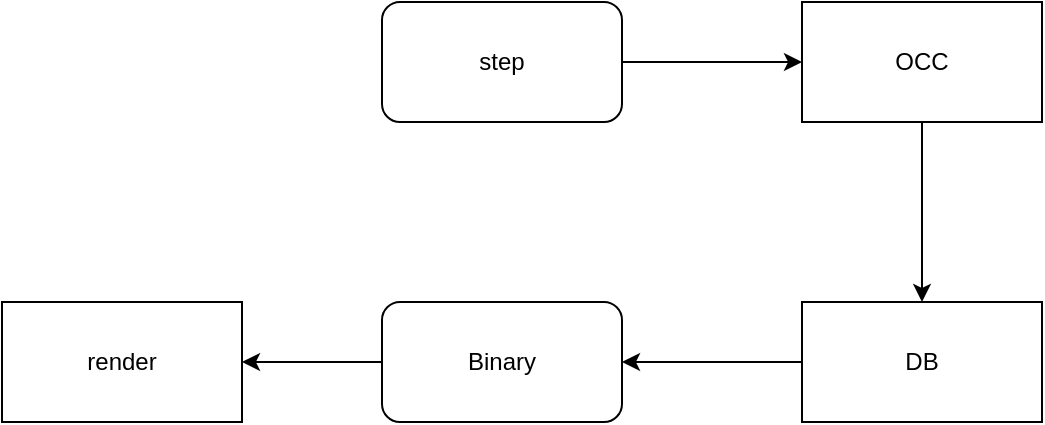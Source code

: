 <mxfile version="27.1.1">
  <diagram name="Page-1" id="bXTMawsEI31QVvh0f1B6">
    <mxGraphModel dx="768" dy="566" grid="1" gridSize="10" guides="1" tooltips="1" connect="1" arrows="1" fold="1" page="1" pageScale="1" pageWidth="827" pageHeight="1169" math="0" shadow="0">
      <root>
        <mxCell id="0" />
        <mxCell id="1" parent="0" />
        <mxCell id="PLeA3UiImlYLX6Z-o4D_-3" style="edgeStyle=orthogonalEdgeStyle;rounded=0;orthogonalLoop=1;jettySize=auto;html=1;exitX=1;exitY=0.5;exitDx=0;exitDy=0;entryX=0;entryY=0.5;entryDx=0;entryDy=0;" edge="1" parent="1" source="PLeA3UiImlYLX6Z-o4D_-1" target="PLeA3UiImlYLX6Z-o4D_-2">
          <mxGeometry relative="1" as="geometry" />
        </mxCell>
        <mxCell id="PLeA3UiImlYLX6Z-o4D_-1" value="step" style="rounded=1;whiteSpace=wrap;html=1;" vertex="1" parent="1">
          <mxGeometry x="240" y="210" width="120" height="60" as="geometry" />
        </mxCell>
        <mxCell id="PLeA3UiImlYLX6Z-o4D_-5" style="edgeStyle=orthogonalEdgeStyle;rounded=0;orthogonalLoop=1;jettySize=auto;html=1;exitX=0.5;exitY=1;exitDx=0;exitDy=0;entryX=0.5;entryY=0;entryDx=0;entryDy=0;" edge="1" parent="1" source="PLeA3UiImlYLX6Z-o4D_-2" target="PLeA3UiImlYLX6Z-o4D_-9">
          <mxGeometry relative="1" as="geometry" />
        </mxCell>
        <mxCell id="PLeA3UiImlYLX6Z-o4D_-2" value="OCC" style="rounded=0;whiteSpace=wrap;html=1;" vertex="1" parent="1">
          <mxGeometry x="450" y="210" width="120" height="60" as="geometry" />
        </mxCell>
        <mxCell id="PLeA3UiImlYLX6Z-o4D_-8" style="edgeStyle=orthogonalEdgeStyle;rounded=0;orthogonalLoop=1;jettySize=auto;html=1;exitX=0;exitY=0.5;exitDx=0;exitDy=0;entryX=1;entryY=0.5;entryDx=0;entryDy=0;" edge="1" parent="1" source="PLeA3UiImlYLX6Z-o4D_-4" target="PLeA3UiImlYLX6Z-o4D_-7">
          <mxGeometry relative="1" as="geometry" />
        </mxCell>
        <mxCell id="PLeA3UiImlYLX6Z-o4D_-4" value="Binary" style="rounded=1;whiteSpace=wrap;html=1;" vertex="1" parent="1">
          <mxGeometry x="240" y="360" width="120" height="60" as="geometry" />
        </mxCell>
        <mxCell id="PLeA3UiImlYLX6Z-o4D_-7" value="render" style="rounded=0;whiteSpace=wrap;html=1;" vertex="1" parent="1">
          <mxGeometry x="50" y="360" width="120" height="60" as="geometry" />
        </mxCell>
        <mxCell id="PLeA3UiImlYLX6Z-o4D_-10" style="edgeStyle=orthogonalEdgeStyle;rounded=0;orthogonalLoop=1;jettySize=auto;html=1;" edge="1" parent="1" source="PLeA3UiImlYLX6Z-o4D_-9" target="PLeA3UiImlYLX6Z-o4D_-4">
          <mxGeometry relative="1" as="geometry" />
        </mxCell>
        <mxCell id="PLeA3UiImlYLX6Z-o4D_-9" value="DB" style="rounded=0;whiteSpace=wrap;html=1;" vertex="1" parent="1">
          <mxGeometry x="450" y="360" width="120" height="60" as="geometry" />
        </mxCell>
      </root>
    </mxGraphModel>
  </diagram>
</mxfile>
